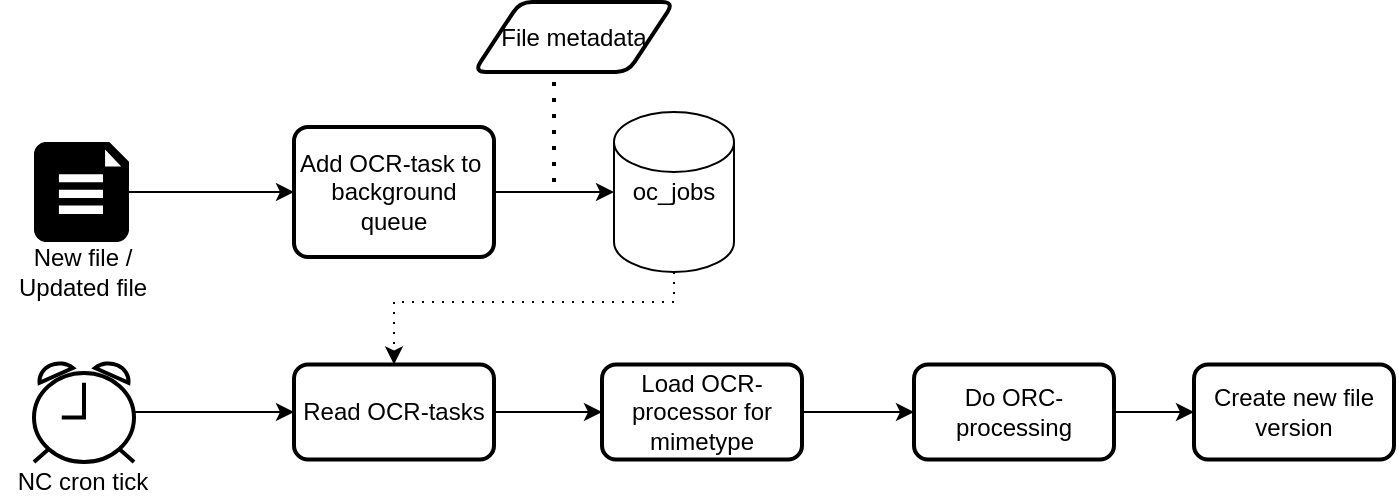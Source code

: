 <mxfile version="13.5.6" type="device"><diagram id="SEbWRUC0ORhf7vCwImLR" name="Page-1"><mxGraphModel dx="942" dy="581" grid="1" gridSize="10" guides="1" tooltips="1" connect="1" arrows="1" fold="1" page="1" pageScale="1" pageWidth="827" pageHeight="1169" math="0" shadow="0"><root><mxCell id="0"/><mxCell id="1" parent="0"/><mxCell id="ovr_YKgyPz5LDje_x93A-15" style="edgeStyle=orthogonalEdgeStyle;rounded=0;orthogonalLoop=1;jettySize=auto;html=1;entryX=0.5;entryY=0;entryDx=0;entryDy=0;dashed=1;dashPattern=1 4;" edge="1" parent="1" source="ovr_YKgyPz5LDje_x93A-1" target="ovr_YKgyPz5LDje_x93A-13"><mxGeometry relative="1" as="geometry"><Array as="points"><mxPoint x="400" y="170"/><mxPoint x="260" y="170"/></Array></mxGeometry></mxCell><mxCell id="ovr_YKgyPz5LDje_x93A-1" value="oc_jobs" style="shape=cylinder2;whiteSpace=wrap;html=1;boundedLbl=1;backgroundOutline=1;size=15;" vertex="1" parent="1"><mxGeometry x="370" y="75" width="60" height="80" as="geometry"/></mxCell><mxCell id="ovr_YKgyPz5LDje_x93A-6" style="edgeStyle=orthogonalEdgeStyle;rounded=0;orthogonalLoop=1;jettySize=auto;html=1;exitX=1;exitY=0.5;exitDx=0;exitDy=0;exitPerimeter=0;entryX=0;entryY=0.5;entryDx=0;entryDy=0;" edge="1" parent="1" source="ovr_YKgyPz5LDje_x93A-2" target="ovr_YKgyPz5LDje_x93A-5"><mxGeometry relative="1" as="geometry"/></mxCell><mxCell id="ovr_YKgyPz5LDje_x93A-2" value="" style="verticalLabelPosition=bottom;html=1;verticalAlign=top;align=center;strokeColor=none;shape=mxgraph.azure.file_2;pointerEvents=1;fillColor=#000000;" vertex="1" parent="1"><mxGeometry x="80" y="90" width="47.5" height="50" as="geometry"/></mxCell><mxCell id="ovr_YKgyPz5LDje_x93A-3" value="New file /&lt;br&gt;Updated file" style="text;html=1;align=center;verticalAlign=middle;resizable=0;points=[];autosize=1;" vertex="1" parent="1"><mxGeometry x="63.75" y="140" width="80" height="30" as="geometry"/></mxCell><mxCell id="ovr_YKgyPz5LDje_x93A-7" style="edgeStyle=orthogonalEdgeStyle;rounded=0;orthogonalLoop=1;jettySize=auto;html=1;exitX=1;exitY=0.5;exitDx=0;exitDy=0;" edge="1" parent="1" source="ovr_YKgyPz5LDje_x93A-5" target="ovr_YKgyPz5LDje_x93A-1"><mxGeometry relative="1" as="geometry"/></mxCell><mxCell id="ovr_YKgyPz5LDje_x93A-5" value="Add OCR-task to&amp;nbsp;&lt;br&gt;background queue" style="rounded=1;whiteSpace=wrap;html=1;absoluteArcSize=1;arcSize=14;strokeWidth=2;fillColor=none;" vertex="1" parent="1"><mxGeometry x="210" y="82.5" width="100" height="65" as="geometry"/></mxCell><mxCell id="ovr_YKgyPz5LDje_x93A-8" value="File metadata" style="shape=parallelogram;html=1;strokeWidth=2;perimeter=parallelogramPerimeter;whiteSpace=wrap;rounded=1;arcSize=12;size=0.23;fillColor=none;" vertex="1" parent="1"><mxGeometry x="300" y="20" width="100" height="35" as="geometry"/></mxCell><mxCell id="ovr_YKgyPz5LDje_x93A-10" value="" style="endArrow=none;dashed=1;html=1;dashPattern=1 3;strokeWidth=2;entryX=0.4;entryY=1.029;entryDx=0;entryDy=0;entryPerimeter=0;" edge="1" parent="1" target="ovr_YKgyPz5LDje_x93A-8"><mxGeometry width="50" height="50" relative="1" as="geometry"><mxPoint x="340" y="110" as="sourcePoint"/><mxPoint x="390" y="140" as="targetPoint"/></mxGeometry></mxCell><mxCell id="ovr_YKgyPz5LDje_x93A-14" style="edgeStyle=orthogonalEdgeStyle;rounded=0;orthogonalLoop=1;jettySize=auto;html=1;entryX=0;entryY=0.5;entryDx=0;entryDy=0;" edge="1" parent="1" source="ovr_YKgyPz5LDje_x93A-11" target="ovr_YKgyPz5LDje_x93A-13"><mxGeometry relative="1" as="geometry"/></mxCell><mxCell id="ovr_YKgyPz5LDje_x93A-11" value="" style="html=1;verticalLabelPosition=bottom;align=center;labelBackgroundColor=#ffffff;verticalAlign=top;strokeWidth=2;shadow=0;dashed=0;shape=mxgraph.ios7.icons.alarm_clock;fillColor=none;" vertex="1" parent="1"><mxGeometry x="80" y="200" width="50" height="50" as="geometry"/></mxCell><mxCell id="ovr_YKgyPz5LDje_x93A-12" value="NC cron tick" style="text;html=1;align=center;verticalAlign=middle;resizable=0;points=[];autosize=1;" vertex="1" parent="1"><mxGeometry x="63.75" y="250" width="80" height="20" as="geometry"/></mxCell><mxCell id="ovr_YKgyPz5LDje_x93A-19" style="edgeStyle=orthogonalEdgeStyle;rounded=0;orthogonalLoop=1;jettySize=auto;html=1;entryX=0;entryY=0.5;entryDx=0;entryDy=0;" edge="1" parent="1" source="ovr_YKgyPz5LDje_x93A-13" target="ovr_YKgyPz5LDje_x93A-18"><mxGeometry relative="1" as="geometry"/></mxCell><mxCell id="ovr_YKgyPz5LDje_x93A-13" value="Read OCR-tasks" style="rounded=1;whiteSpace=wrap;html=1;absoluteArcSize=1;arcSize=14;strokeWidth=2;fillColor=none;" vertex="1" parent="1"><mxGeometry x="210" y="201.25" width="100" height="47.5" as="geometry"/></mxCell><mxCell id="ovr_YKgyPz5LDje_x93A-22" style="edgeStyle=orthogonalEdgeStyle;rounded=0;orthogonalLoop=1;jettySize=auto;html=1;entryX=0;entryY=0.5;entryDx=0;entryDy=0;" edge="1" parent="1" source="ovr_YKgyPz5LDje_x93A-18" target="ovr_YKgyPz5LDje_x93A-20"><mxGeometry relative="1" as="geometry"/></mxCell><mxCell id="ovr_YKgyPz5LDje_x93A-18" value="Load OCR-processor for mimetype" style="rounded=1;whiteSpace=wrap;html=1;absoluteArcSize=1;arcSize=14;strokeWidth=2;fillColor=none;" vertex="1" parent="1"><mxGeometry x="364" y="201.25" width="100" height="47.5" as="geometry"/></mxCell><mxCell id="ovr_YKgyPz5LDje_x93A-23" style="edgeStyle=orthogonalEdgeStyle;rounded=0;orthogonalLoop=1;jettySize=auto;html=1;exitX=1;exitY=0.5;exitDx=0;exitDy=0;entryX=0;entryY=0.5;entryDx=0;entryDy=0;" edge="1" parent="1" source="ovr_YKgyPz5LDje_x93A-20" target="ovr_YKgyPz5LDje_x93A-21"><mxGeometry relative="1" as="geometry"/></mxCell><mxCell id="ovr_YKgyPz5LDje_x93A-20" value="Do ORC-processing" style="rounded=1;whiteSpace=wrap;html=1;absoluteArcSize=1;arcSize=14;strokeWidth=2;fillColor=none;" vertex="1" parent="1"><mxGeometry x="520" y="201.25" width="100" height="47.5" as="geometry"/></mxCell><mxCell id="ovr_YKgyPz5LDje_x93A-21" value="Create new file version" style="rounded=1;whiteSpace=wrap;html=1;absoluteArcSize=1;arcSize=14;strokeWidth=2;fillColor=none;" vertex="1" parent="1"><mxGeometry x="660" y="201.25" width="100" height="47.5" as="geometry"/></mxCell></root></mxGraphModel></diagram></mxfile>